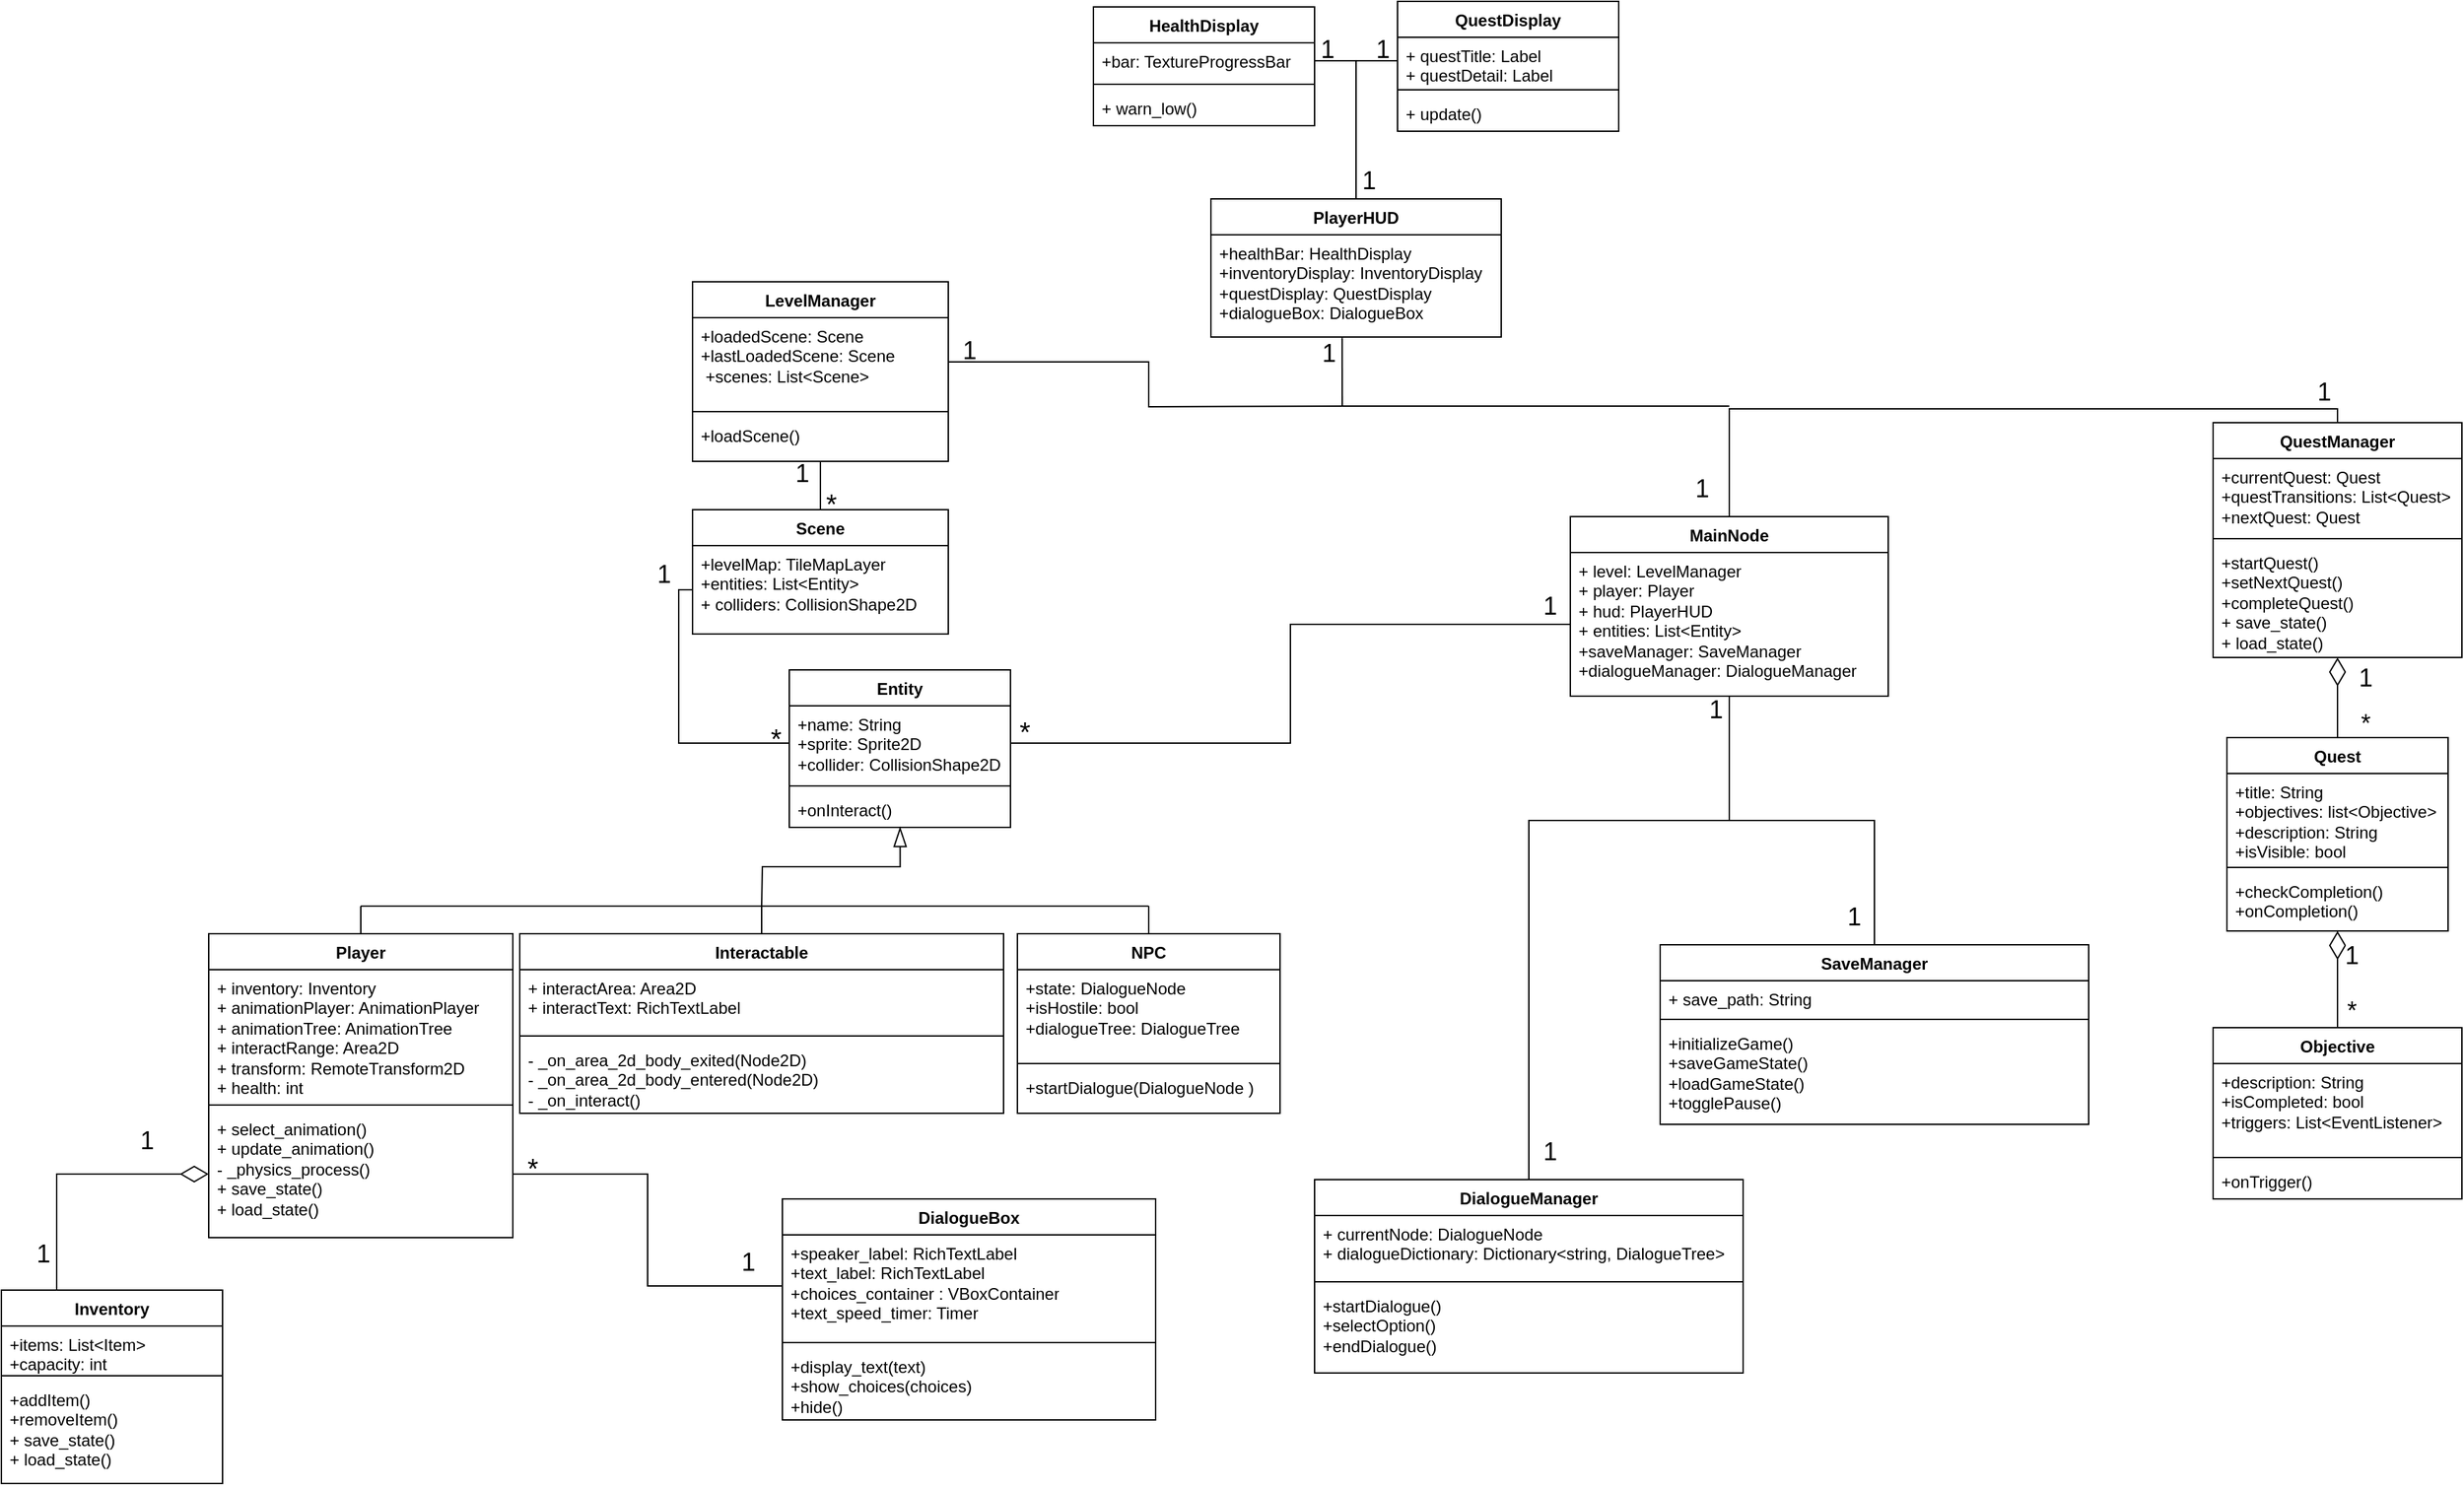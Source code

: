 <mxfile version="26.2.8">
  <diagram id="C5RBs43oDa-KdzZeNtuy" name="Page-1">
    <mxGraphModel dx="3118" dy="1722" grid="1" gridSize="10" guides="1" tooltips="1" connect="1" arrows="1" fold="1" page="1" pageScale="1" pageWidth="700" pageHeight="400" math="0" shadow="0">
      <root>
        <mxCell id="WIyWlLk6GJQsqaUBKTNV-0" />
        <mxCell id="WIyWlLk6GJQsqaUBKTNV-1" parent="WIyWlLk6GJQsqaUBKTNV-0" />
        <mxCell id="OdSNENkLL4-QzehWh6gu-0" value="Entity" style="swimlane;fontStyle=1;align=center;verticalAlign=top;childLayout=stackLayout;horizontal=1;startSize=26;horizontalStack=0;resizeParent=1;resizeParentMax=0;resizeLast=0;collapsible=1;marginBottom=0;whiteSpace=wrap;html=1;" parent="WIyWlLk6GJQsqaUBKTNV-1" vertex="1">
          <mxGeometry x="-80" y="101" width="160" height="114" as="geometry" />
        </mxCell>
        <mxCell id="OdSNENkLL4-QzehWh6gu-1" value="+name: String&lt;br&gt;+sprite: Sprite2D&lt;br&gt;+collider: CollisionShape2D " style="text;strokeColor=none;fillColor=none;align=left;verticalAlign=top;spacingLeft=4;spacingRight=4;overflow=hidden;rotatable=0;points=[[0,0.5],[1,0.5]];portConstraint=eastwest;whiteSpace=wrap;html=1;" parent="OdSNENkLL4-QzehWh6gu-0" vertex="1">
          <mxGeometry y="26" width="160" height="54" as="geometry" />
        </mxCell>
        <mxCell id="OdSNENkLL4-QzehWh6gu-2" value="" style="line;strokeWidth=1;fillColor=none;align=left;verticalAlign=middle;spacingTop=-1;spacingLeft=3;spacingRight=3;rotatable=0;labelPosition=right;points=[];portConstraint=eastwest;strokeColor=inherit;" parent="OdSNENkLL4-QzehWh6gu-0" vertex="1">
          <mxGeometry y="80" width="160" height="8" as="geometry" />
        </mxCell>
        <mxCell id="OdSNENkLL4-QzehWh6gu-3" value="+onInteract()" style="text;strokeColor=none;fillColor=none;align=left;verticalAlign=top;spacingLeft=4;spacingRight=4;overflow=hidden;rotatable=0;points=[[0,0.5],[1,0.5]];portConstraint=eastwest;whiteSpace=wrap;html=1;" parent="OdSNENkLL4-QzehWh6gu-0" vertex="1">
          <mxGeometry y="88" width="160" height="26" as="geometry" />
        </mxCell>
        <mxCell id="OdSNENkLL4-QzehWh6gu-4" value="Player" style="swimlane;fontStyle=1;align=center;verticalAlign=top;childLayout=stackLayout;horizontal=1;startSize=26;horizontalStack=0;resizeParent=1;resizeParentMax=0;resizeLast=0;collapsible=1;marginBottom=0;whiteSpace=wrap;html=1;" parent="WIyWlLk6GJQsqaUBKTNV-1" vertex="1">
          <mxGeometry x="-500" y="292" width="220" height="220" as="geometry" />
        </mxCell>
        <mxCell id="OdSNENkLL4-QzehWh6gu-5" value="&lt;div&gt;+ inventory: Inventory&lt;/div&gt;&lt;div&gt;+ animationPlayer: AnimationPlayer&lt;/div&gt;&lt;div&gt;+ animationTree: AnimationTree&lt;/div&gt;&lt;div&gt;+ interactRange: Area2D&lt;/div&gt;&lt;div&gt;+ transform: RemoteTransform2D&lt;/div&gt;&lt;div&gt;+ health: int&lt;/div&gt;" style="text;strokeColor=none;fillColor=none;align=left;verticalAlign=top;spacingLeft=4;spacingRight=4;overflow=hidden;rotatable=0;points=[[0,0.5],[1,0.5]];portConstraint=eastwest;whiteSpace=wrap;html=1;" parent="OdSNENkLL4-QzehWh6gu-4" vertex="1">
          <mxGeometry y="26" width="220" height="94" as="geometry" />
        </mxCell>
        <mxCell id="OdSNENkLL4-QzehWh6gu-6" value="" style="line;strokeWidth=1;fillColor=none;align=left;verticalAlign=middle;spacingTop=-1;spacingLeft=3;spacingRight=3;rotatable=0;labelPosition=right;points=[];portConstraint=eastwest;strokeColor=inherit;" parent="OdSNENkLL4-QzehWh6gu-4" vertex="1">
          <mxGeometry y="120" width="220" height="8" as="geometry" />
        </mxCell>
        <mxCell id="OdSNENkLL4-QzehWh6gu-7" value="+ select_animation()&lt;br&gt;+ update_animation()&lt;br&gt;&lt;div&gt;- _physics_process()&lt;/div&gt;&lt;div&gt;+ save_state()&lt;/div&gt;&lt;div&gt;+ load_state()&lt;/div&gt;&lt;div&gt;&lt;br&gt;&lt;/div&gt;" style="text;strokeColor=none;fillColor=none;align=left;verticalAlign=top;spacingLeft=4;spacingRight=4;overflow=hidden;rotatable=0;points=[[0,0.5],[1,0.5]];portConstraint=eastwest;whiteSpace=wrap;html=1;" parent="OdSNENkLL4-QzehWh6gu-4" vertex="1">
          <mxGeometry y="128" width="220" height="92" as="geometry" />
        </mxCell>
        <mxCell id="OdSNENkLL4-QzehWh6gu-9" value="NPC" style="swimlane;fontStyle=1;align=center;verticalAlign=top;childLayout=stackLayout;horizontal=1;startSize=26;horizontalStack=0;resizeParent=1;resizeParentMax=0;resizeLast=0;collapsible=1;marginBottom=0;whiteSpace=wrap;html=1;" parent="WIyWlLk6GJQsqaUBKTNV-1" vertex="1">
          <mxGeometry x="85" y="292" width="190" height="130" as="geometry" />
        </mxCell>
        <mxCell id="OdSNENkLL4-QzehWh6gu-10" value="+state:&amp;nbsp;DialogueNode &lt;br&gt;+isHostile: bool&lt;br&gt;+dialogueTree: DialogueTree" style="text;strokeColor=none;fillColor=none;align=left;verticalAlign=top;spacingLeft=4;spacingRight=4;overflow=hidden;rotatable=0;points=[[0,0.5],[1,0.5]];portConstraint=eastwest;whiteSpace=wrap;html=1;" parent="OdSNENkLL4-QzehWh6gu-9" vertex="1">
          <mxGeometry y="26" width="190" height="64" as="geometry" />
        </mxCell>
        <mxCell id="OdSNENkLL4-QzehWh6gu-11" value="" style="line;strokeWidth=1;fillColor=none;align=left;verticalAlign=middle;spacingTop=-1;spacingLeft=3;spacingRight=3;rotatable=0;labelPosition=right;points=[];portConstraint=eastwest;strokeColor=inherit;" parent="OdSNENkLL4-QzehWh6gu-9" vertex="1">
          <mxGeometry y="90" width="190" height="8" as="geometry" />
        </mxCell>
        <mxCell id="OdSNENkLL4-QzehWh6gu-12" value="+startDialogue(DialogueNode )" style="text;strokeColor=none;fillColor=none;align=left;verticalAlign=top;spacingLeft=4;spacingRight=4;overflow=hidden;rotatable=0;points=[[0,0.5],[1,0.5]];portConstraint=eastwest;whiteSpace=wrap;html=1;" parent="OdSNENkLL4-QzehWh6gu-9" vertex="1">
          <mxGeometry y="98" width="190" height="32" as="geometry" />
        </mxCell>
        <mxCell id="OdSNENkLL4-QzehWh6gu-15" value="Interactable" style="swimlane;fontStyle=1;align=center;verticalAlign=top;childLayout=stackLayout;horizontal=1;startSize=26;horizontalStack=0;resizeParent=1;resizeParentMax=0;resizeLast=0;collapsible=1;marginBottom=0;whiteSpace=wrap;html=1;" parent="WIyWlLk6GJQsqaUBKTNV-1" vertex="1">
          <mxGeometry x="-275" y="292" width="350" height="130" as="geometry" />
        </mxCell>
        <mxCell id="OdSNENkLL4-QzehWh6gu-16" value="&lt;div&gt;+ interactArea: Area2D&lt;/div&gt;&lt;div&gt;+ interactText: RichTextLabel&lt;/div&gt;&lt;div&gt;&lt;br&gt;&lt;/div&gt;" style="text;strokeColor=none;fillColor=none;align=left;verticalAlign=top;spacingLeft=4;spacingRight=4;overflow=hidden;rotatable=0;points=[[0,0.5],[1,0.5]];portConstraint=eastwest;whiteSpace=wrap;html=1;" parent="OdSNENkLL4-QzehWh6gu-15" vertex="1">
          <mxGeometry y="26" width="350" height="44" as="geometry" />
        </mxCell>
        <mxCell id="OdSNENkLL4-QzehWh6gu-17" value="" style="line;strokeWidth=1;fillColor=none;align=left;verticalAlign=middle;spacingTop=-1;spacingLeft=3;spacingRight=3;rotatable=0;labelPosition=right;points=[];portConstraint=eastwest;strokeColor=inherit;" parent="OdSNENkLL4-QzehWh6gu-15" vertex="1">
          <mxGeometry y="70" width="350" height="8" as="geometry" />
        </mxCell>
        <mxCell id="OdSNENkLL4-QzehWh6gu-18" value="&lt;div&gt;- _on_area_2d_body_exited(Node2D)&lt;/div&gt;&lt;div&gt;- _on_area_2d_body_entered(Node2D)&lt;/div&gt;&lt;div&gt;- _on_interact()&lt;/div&gt;" style="text;strokeColor=none;fillColor=none;align=left;verticalAlign=top;spacingLeft=4;spacingRight=4;overflow=hidden;rotatable=0;points=[[0,0.5],[1,0.5]];portConstraint=eastwest;whiteSpace=wrap;html=1;" parent="OdSNENkLL4-QzehWh6gu-15" vertex="1">
          <mxGeometry y="78" width="350" height="52" as="geometry" />
        </mxCell>
        <mxCell id="r1As2lmNoIVcKauKKdXA-0" value="QuestManager" style="swimlane;fontStyle=1;align=center;verticalAlign=top;childLayout=stackLayout;horizontal=1;startSize=26;horizontalStack=0;resizeParent=1;resizeParentMax=0;resizeLast=0;collapsible=1;marginBottom=0;whiteSpace=wrap;html=1;" parent="WIyWlLk6GJQsqaUBKTNV-1" vertex="1">
          <mxGeometry x="950" y="-78" width="180" height="170" as="geometry" />
        </mxCell>
        <mxCell id="r1As2lmNoIVcKauKKdXA-1" value="+currentQuest: Quest&lt;div&gt;+questTransitions: List&amp;lt;Quest&amp;gt;&lt;/div&gt;&lt;div&gt;+nextQuest: Quest&lt;/div&gt;" style="text;strokeColor=none;fillColor=none;align=left;verticalAlign=top;spacingLeft=4;spacingRight=4;overflow=hidden;rotatable=0;points=[[0,0.5],[1,0.5]];portConstraint=eastwest;whiteSpace=wrap;html=1;" parent="r1As2lmNoIVcKauKKdXA-0" vertex="1">
          <mxGeometry y="26" width="180" height="54" as="geometry" />
        </mxCell>
        <mxCell id="r1As2lmNoIVcKauKKdXA-2" value="" style="line;strokeWidth=1;fillColor=none;align=left;verticalAlign=middle;spacingTop=-1;spacingLeft=3;spacingRight=3;rotatable=0;labelPosition=right;points=[];portConstraint=eastwest;strokeColor=inherit;" parent="r1As2lmNoIVcKauKKdXA-0" vertex="1">
          <mxGeometry y="80" width="180" height="8" as="geometry" />
        </mxCell>
        <mxCell id="r1As2lmNoIVcKauKKdXA-3" value="+startQuest()&lt;div&gt;+setNextQuest()&lt;/div&gt;&lt;div&gt;+completeQuest()&lt;/div&gt;&lt;div&gt;&lt;div&gt;+ save_state()&lt;/div&gt;&lt;div&gt;+ load_state()&lt;/div&gt;&lt;br&gt;&lt;/div&gt;" style="text;strokeColor=none;fillColor=none;align=left;verticalAlign=top;spacingLeft=4;spacingRight=4;overflow=hidden;rotatable=0;points=[[0,0.5],[1,0.5]];portConstraint=eastwest;whiteSpace=wrap;html=1;" parent="r1As2lmNoIVcKauKKdXA-0" vertex="1">
          <mxGeometry y="88" width="180" height="82" as="geometry" />
        </mxCell>
        <mxCell id="r1As2lmNoIVcKauKKdXA-4" value="Quest" style="swimlane;fontStyle=1;align=center;verticalAlign=top;childLayout=stackLayout;horizontal=1;startSize=26;horizontalStack=0;resizeParent=1;resizeParentMax=0;resizeLast=0;collapsible=1;marginBottom=0;whiteSpace=wrap;html=1;" parent="WIyWlLk6GJQsqaUBKTNV-1" vertex="1">
          <mxGeometry x="960" y="150" width="160" height="140" as="geometry" />
        </mxCell>
        <mxCell id="r1As2lmNoIVcKauKKdXA-5" value="+title: String&lt;div&gt;&lt;div&gt;+objectives: list&amp;lt;Objective&amp;gt;&lt;/div&gt;&lt;/div&gt;&lt;div&gt;+description: String&lt;/div&gt;&lt;div&gt;+isVisible: bool &lt;br&gt;&lt;/div&gt;" style="text;strokeColor=none;fillColor=none;align=left;verticalAlign=top;spacingLeft=4;spacingRight=4;overflow=hidden;rotatable=0;points=[[0,0.5],[1,0.5]];portConstraint=eastwest;whiteSpace=wrap;html=1;" parent="r1As2lmNoIVcKauKKdXA-4" vertex="1">
          <mxGeometry y="26" width="160" height="64" as="geometry" />
        </mxCell>
        <mxCell id="r1As2lmNoIVcKauKKdXA-6" value="" style="line;strokeWidth=1;fillColor=none;align=left;verticalAlign=middle;spacingTop=-1;spacingLeft=3;spacingRight=3;rotatable=0;labelPosition=right;points=[];portConstraint=eastwest;strokeColor=inherit;" parent="r1As2lmNoIVcKauKKdXA-4" vertex="1">
          <mxGeometry y="90" width="160" height="8" as="geometry" />
        </mxCell>
        <mxCell id="r1As2lmNoIVcKauKKdXA-7" value="+checkCompletion()&lt;div&gt;+onCompletion()&lt;/div&gt;" style="text;strokeColor=none;fillColor=none;align=left;verticalAlign=top;spacingLeft=4;spacingRight=4;overflow=hidden;rotatable=0;points=[[0,0.5],[1,0.5]];portConstraint=eastwest;whiteSpace=wrap;html=1;" parent="r1As2lmNoIVcKauKKdXA-4" vertex="1">
          <mxGeometry y="98" width="160" height="42" as="geometry" />
        </mxCell>
        <mxCell id="r1As2lmNoIVcKauKKdXA-8" value="Objective" style="swimlane;fontStyle=1;align=center;verticalAlign=top;childLayout=stackLayout;horizontal=1;startSize=26;horizontalStack=0;resizeParent=1;resizeParentMax=0;resizeLast=0;collapsible=1;marginBottom=0;whiteSpace=wrap;html=1;" parent="WIyWlLk6GJQsqaUBKTNV-1" vertex="1">
          <mxGeometry x="950" y="360" width="180" height="124" as="geometry" />
        </mxCell>
        <mxCell id="r1As2lmNoIVcKauKKdXA-9" value="+description: String&lt;div&gt;+isCompleted: bool&lt;/div&gt;&lt;div&gt;+triggers: List&amp;lt;EventListener&amp;gt;&lt;/div&gt;" style="text;strokeColor=none;fillColor=none;align=left;verticalAlign=top;spacingLeft=4;spacingRight=4;overflow=hidden;rotatable=0;points=[[0,0.5],[1,0.5]];portConstraint=eastwest;whiteSpace=wrap;html=1;" parent="r1As2lmNoIVcKauKKdXA-8" vertex="1">
          <mxGeometry y="26" width="180" height="64" as="geometry" />
        </mxCell>
        <mxCell id="r1As2lmNoIVcKauKKdXA-10" value="" style="line;strokeWidth=1;fillColor=none;align=left;verticalAlign=middle;spacingTop=-1;spacingLeft=3;spacingRight=3;rotatable=0;labelPosition=right;points=[];portConstraint=eastwest;strokeColor=inherit;" parent="r1As2lmNoIVcKauKKdXA-8" vertex="1">
          <mxGeometry y="90" width="180" height="8" as="geometry" />
        </mxCell>
        <mxCell id="r1As2lmNoIVcKauKKdXA-11" value="+onTrigger()" style="text;strokeColor=none;fillColor=none;align=left;verticalAlign=top;spacingLeft=4;spacingRight=4;overflow=hidden;rotatable=0;points=[[0,0.5],[1,0.5]];portConstraint=eastwest;whiteSpace=wrap;html=1;" parent="r1As2lmNoIVcKauKKdXA-8" vertex="1">
          <mxGeometry y="98" width="180" height="26" as="geometry" />
        </mxCell>
        <mxCell id="r1As2lmNoIVcKauKKdXA-14" value="" style="endArrow=diamondThin;html=1;rounded=0;exitX=0.5;exitY=0;exitDx=0;exitDy=0;endFill=0;endSize=18;entryX=0.5;entryY=1;entryDx=0;entryDy=0;" parent="WIyWlLk6GJQsqaUBKTNV-1" source="r1As2lmNoIVcKauKKdXA-4" target="r1As2lmNoIVcKauKKdXA-0" edge="1">
          <mxGeometry width="50" height="50" relative="1" as="geometry">
            <mxPoint x="910" y="150" as="sourcePoint" />
            <mxPoint x="970" y="90" as="targetPoint" />
          </mxGeometry>
        </mxCell>
        <mxCell id="tE-xTlJbAmfMv_ScBgpa-1" value="1" style="edgeLabel;html=1;align=center;verticalAlign=middle;resizable=0;points=[];fontSize=18;labelBackgroundColor=none;" parent="r1As2lmNoIVcKauKKdXA-14" vertex="1" connectable="0">
          <mxGeometry x="0.493" y="2" relative="1" as="geometry">
            <mxPoint x="22" as="offset" />
          </mxGeometry>
        </mxCell>
        <mxCell id="tE-xTlJbAmfMv_ScBgpa-2" value="*" style="edgeLabel;html=1;align=center;verticalAlign=middle;resizable=0;points=[];fontSize=18;labelBackgroundColor=none;" parent="r1As2lmNoIVcKauKKdXA-14" vertex="1" connectable="0">
          <mxGeometry x="-0.653" y="1" relative="1" as="geometry">
            <mxPoint x="21" as="offset" />
          </mxGeometry>
        </mxCell>
        <mxCell id="r1As2lmNoIVcKauKKdXA-15" value="" style="endArrow=diamondThin;html=1;rounded=0;endFill=0;exitX=0.5;exitY=0;exitDx=0;exitDy=0;strokeWidth=1;endSize=18;entryX=0.5;entryY=1;entryDx=0;entryDy=0;" parent="WIyWlLk6GJQsqaUBKTNV-1" source="r1As2lmNoIVcKauKKdXA-8" target="r1As2lmNoIVcKauKKdXA-4" edge="1">
          <mxGeometry width="50" height="50" relative="1" as="geometry">
            <mxPoint x="960" y="330" as="sourcePoint" />
            <mxPoint x="980" y="380" as="targetPoint" />
          </mxGeometry>
        </mxCell>
        <mxCell id="tE-xTlJbAmfMv_ScBgpa-4" value="1" style="edgeLabel;html=1;align=center;verticalAlign=middle;resizable=0;points=[];fontSize=18;" parent="r1As2lmNoIVcKauKKdXA-15" vertex="1" connectable="0">
          <mxGeometry x="0.395" y="-1" relative="1" as="geometry">
            <mxPoint x="9" y="-3" as="offset" />
          </mxGeometry>
        </mxCell>
        <mxCell id="tE-xTlJbAmfMv_ScBgpa-5" value="*" style="edgeLabel;html=1;align=center;verticalAlign=middle;resizable=0;points=[];fontSize=18;labelBackgroundColor=none;" parent="r1As2lmNoIVcKauKKdXA-15" vertex="1" connectable="0">
          <mxGeometry x="-0.658" relative="1" as="geometry">
            <mxPoint x="10" as="offset" />
          </mxGeometry>
        </mxCell>
        <mxCell id="Fe0iumdBVx5rN5SeiypS-1" value="Inventory" style="swimlane;fontStyle=1;align=center;verticalAlign=top;childLayout=stackLayout;horizontal=1;startSize=26;horizontalStack=0;resizeParent=1;resizeParentMax=0;resizeLast=0;collapsible=1;marginBottom=0;whiteSpace=wrap;html=1;" parent="WIyWlLk6GJQsqaUBKTNV-1" vertex="1">
          <mxGeometry x="-650" y="550" width="160" height="140" as="geometry" />
        </mxCell>
        <mxCell id="Fe0iumdBVx5rN5SeiypS-2" value="+items: List&amp;lt;Item&amp;gt;&lt;div&gt;+capacity: int&lt;/div&gt;" style="text;strokeColor=none;fillColor=none;align=left;verticalAlign=top;spacingLeft=4;spacingRight=4;overflow=hidden;rotatable=0;points=[[0,0.5],[1,0.5]];portConstraint=eastwest;whiteSpace=wrap;html=1;" parent="Fe0iumdBVx5rN5SeiypS-1" vertex="1">
          <mxGeometry y="26" width="160" height="32" as="geometry" />
        </mxCell>
        <mxCell id="Fe0iumdBVx5rN5SeiypS-3" value="" style="line;strokeWidth=1;fillColor=none;align=left;verticalAlign=middle;spacingTop=-1;spacingLeft=3;spacingRight=3;rotatable=0;labelPosition=right;points=[];portConstraint=eastwest;strokeColor=inherit;" parent="Fe0iumdBVx5rN5SeiypS-1" vertex="1">
          <mxGeometry y="58" width="160" height="8" as="geometry" />
        </mxCell>
        <mxCell id="Fe0iumdBVx5rN5SeiypS-4" value="+addItem()&lt;div&gt;+removeItem()&lt;/div&gt;&lt;div&gt;&lt;div&gt;+ save_state()&lt;/div&gt;&lt;div&gt;+ load_state()&lt;/div&gt;&lt;br&gt;&lt;/div&gt;" style="text;strokeColor=none;fillColor=none;align=left;verticalAlign=top;spacingLeft=4;spacingRight=4;overflow=hidden;rotatable=0;points=[[0,0.5],[1,0.5]];portConstraint=eastwest;whiteSpace=wrap;html=1;" parent="Fe0iumdBVx5rN5SeiypS-1" vertex="1">
          <mxGeometry y="66" width="160" height="74" as="geometry" />
        </mxCell>
        <mxCell id="Fe0iumdBVx5rN5SeiypS-5" style="edgeStyle=orthogonalEdgeStyle;rounded=0;orthogonalLoop=1;jettySize=auto;html=1;exitX=0.25;exitY=0;exitDx=0;exitDy=0;endArrow=diamondThin;endFill=0;endSize=18;" parent="WIyWlLk6GJQsqaUBKTNV-1" source="Fe0iumdBVx5rN5SeiypS-1" target="OdSNENkLL4-QzehWh6gu-7" edge="1">
          <mxGeometry relative="1" as="geometry">
            <mxPoint x="-570" y="330" as="targetPoint" />
          </mxGeometry>
        </mxCell>
        <mxCell id="Fe0iumdBVx5rN5SeiypS-6" value="1" style="edgeLabel;html=1;align=center;verticalAlign=middle;resizable=0;points=[];fontSize=18;" parent="Fe0iumdBVx5rN5SeiypS-5" vertex="1" connectable="0">
          <mxGeometry x="0.597" y="7" relative="1" as="geometry">
            <mxPoint x="-6" y="-17" as="offset" />
          </mxGeometry>
        </mxCell>
        <mxCell id="Fe0iumdBVx5rN5SeiypS-7" value="1" style="edgeLabel;html=1;align=center;verticalAlign=middle;resizable=0;points=[];fontSize=18;" parent="Fe0iumdBVx5rN5SeiypS-5" vertex="1" connectable="0">
          <mxGeometry x="-0.62" y="-1" relative="1" as="geometry">
            <mxPoint x="-11" y="11" as="offset" />
          </mxGeometry>
        </mxCell>
        <mxCell id="tE-xTlJbAmfMv_ScBgpa-7" value="DialogueManager" style="swimlane;fontStyle=1;align=center;verticalAlign=top;childLayout=stackLayout;horizontal=1;startSize=26;horizontalStack=0;resizeParent=1;resizeParentMax=0;resizeLast=0;collapsible=1;marginBottom=0;whiteSpace=wrap;html=1;" parent="WIyWlLk6GJQsqaUBKTNV-1" vertex="1">
          <mxGeometry x="300" y="470" width="310" height="140" as="geometry" />
        </mxCell>
        <mxCell id="tE-xTlJbAmfMv_ScBgpa-8" value="&lt;div&gt;+ currentNode: DialogueNode&lt;/div&gt;&lt;div&gt;+ dialogueDictionary: Dictionary&amp;lt;string, DialogueTree&amp;gt;&lt;/div&gt;" style="text;strokeColor=none;fillColor=none;align=left;verticalAlign=top;spacingLeft=4;spacingRight=4;overflow=hidden;rotatable=0;points=[[0,0.5],[1,0.5]];portConstraint=eastwest;whiteSpace=wrap;html=1;" parent="tE-xTlJbAmfMv_ScBgpa-7" vertex="1">
          <mxGeometry y="26" width="310" height="44" as="geometry" />
        </mxCell>
        <mxCell id="tE-xTlJbAmfMv_ScBgpa-9" value="" style="line;strokeWidth=1;fillColor=none;align=left;verticalAlign=middle;spacingTop=-1;spacingLeft=3;spacingRight=3;rotatable=0;labelPosition=right;points=[];portConstraint=eastwest;strokeColor=inherit;" parent="tE-xTlJbAmfMv_ScBgpa-7" vertex="1">
          <mxGeometry y="70" width="310" height="8" as="geometry" />
        </mxCell>
        <mxCell id="tE-xTlJbAmfMv_ScBgpa-10" value="+startDialogue()&lt;br&gt;+selectOption()&lt;br&gt;+endDialogue()&lt;div&gt;&lt;br&gt;&lt;/div&gt;" style="text;strokeColor=none;fillColor=none;align=left;verticalAlign=top;spacingLeft=4;spacingRight=4;overflow=hidden;rotatable=0;points=[[0,0.5],[1,0.5]];portConstraint=eastwest;whiteSpace=wrap;html=1;" parent="tE-xTlJbAmfMv_ScBgpa-7" vertex="1">
          <mxGeometry y="78" width="310" height="62" as="geometry" />
        </mxCell>
        <mxCell id="6Ef6nTkpKtEna7UrwyKz-2" value="" style="endArrow=none;html=1;rounded=0;exitX=0.5;exitY=0;exitDx=0;exitDy=0;" parent="WIyWlLk6GJQsqaUBKTNV-1" source="AoFIG_QwY1QMLf7cp-rf-20" target="AoFIG_QwY1QMLf7cp-rf-17" edge="1">
          <mxGeometry relative="1" as="geometry">
            <mxPoint x="436.16" y="675.01" as="sourcePoint" />
            <mxPoint x="405.0" y="616.002" as="targetPoint" />
          </mxGeometry>
        </mxCell>
        <mxCell id="AoFIG_QwY1QMLf7cp-rf-10" value="SaveManager" style="swimlane;fontStyle=1;align=center;verticalAlign=top;childLayout=stackLayout;horizontal=1;startSize=26;horizontalStack=0;resizeParent=1;resizeParentMax=0;resizeLast=0;collapsible=1;marginBottom=0;whiteSpace=wrap;html=1;" parent="WIyWlLk6GJQsqaUBKTNV-1" vertex="1">
          <mxGeometry x="550" y="300" width="310" height="130" as="geometry" />
        </mxCell>
        <mxCell id="AoFIG_QwY1QMLf7cp-rf-11" value="&lt;div&gt;+ save_path: String&lt;/div&gt;" style="text;strokeColor=none;fillColor=none;align=left;verticalAlign=top;spacingLeft=4;spacingRight=4;overflow=hidden;rotatable=0;points=[[0,0.5],[1,0.5]];portConstraint=eastwest;whiteSpace=wrap;html=1;" parent="AoFIG_QwY1QMLf7cp-rf-10" vertex="1">
          <mxGeometry y="26" width="310" height="24" as="geometry" />
        </mxCell>
        <mxCell id="AoFIG_QwY1QMLf7cp-rf-12" value="" style="line;strokeWidth=1;fillColor=none;align=left;verticalAlign=middle;spacingTop=-1;spacingLeft=3;spacingRight=3;rotatable=0;labelPosition=right;points=[];portConstraint=eastwest;strokeColor=inherit;" parent="AoFIG_QwY1QMLf7cp-rf-10" vertex="1">
          <mxGeometry y="50" width="310" height="8" as="geometry" />
        </mxCell>
        <mxCell id="AoFIG_QwY1QMLf7cp-rf-13" value="+initializeGame()&lt;br&gt;+saveGameState()&lt;br&gt;+loadGameState()&lt;br&gt;&lt;div&gt;+togglePause()&lt;/div&gt;&lt;div&gt;&lt;br&gt;&lt;/div&gt;" style="text;strokeColor=none;fillColor=none;align=left;verticalAlign=top;spacingLeft=4;spacingRight=4;overflow=hidden;rotatable=0;points=[[0,0.5],[1,0.5]];portConstraint=eastwest;whiteSpace=wrap;html=1;" parent="AoFIG_QwY1QMLf7cp-rf-10" vertex="1">
          <mxGeometry y="58" width="310" height="72" as="geometry" />
        </mxCell>
        <mxCell id="AoFIG_QwY1QMLf7cp-rf-14" value="LevelManager" style="swimlane;fontStyle=1;align=center;verticalAlign=top;childLayout=stackLayout;horizontal=1;startSize=26;horizontalStack=0;resizeParent=1;resizeParentMax=0;resizeLast=0;collapsible=1;marginBottom=0;whiteSpace=wrap;html=1;" parent="WIyWlLk6GJQsqaUBKTNV-1" vertex="1">
          <mxGeometry x="-150" y="-180" width="185" height="130" as="geometry" />
        </mxCell>
        <mxCell id="AoFIG_QwY1QMLf7cp-rf-15" value="+loadedScene: Scene &lt;br&gt;+lastLoadedScene: Scene &lt;br&gt;&amp;nbsp;+scenes: List&amp;lt;Scene&amp;gt; &lt;br&gt;&lt;div&gt;&lt;br&gt;&lt;/div&gt;" style="text;strokeColor=none;fillColor=none;align=left;verticalAlign=top;spacingLeft=4;spacingRight=4;overflow=hidden;rotatable=0;points=[[0,0.5],[1,0.5]];portConstraint=eastwest;whiteSpace=wrap;html=1;" parent="AoFIG_QwY1QMLf7cp-rf-14" vertex="1">
          <mxGeometry y="26" width="185" height="64" as="geometry" />
        </mxCell>
        <mxCell id="AoFIG_QwY1QMLf7cp-rf-16" value="" style="line;strokeWidth=1;fillColor=none;align=left;verticalAlign=middle;spacingTop=-1;spacingLeft=3;spacingRight=3;rotatable=0;labelPosition=right;points=[];portConstraint=eastwest;strokeColor=inherit;" parent="AoFIG_QwY1QMLf7cp-rf-14" vertex="1">
          <mxGeometry y="90" width="185" height="8" as="geometry" />
        </mxCell>
        <mxCell id="AoFIG_QwY1QMLf7cp-rf-17" value="+loadScene()" style="text;strokeColor=none;fillColor=none;align=left;verticalAlign=top;spacingLeft=4;spacingRight=4;overflow=hidden;rotatable=0;points=[[0,0.5],[1,0.5]];portConstraint=eastwest;whiteSpace=wrap;html=1;" parent="AoFIG_QwY1QMLf7cp-rf-14" vertex="1">
          <mxGeometry y="98" width="185" height="32" as="geometry" />
        </mxCell>
        <mxCell id="AoFIG_QwY1QMLf7cp-rf-20" value="Scene" style="swimlane;fontStyle=1;align=center;verticalAlign=top;childLayout=stackLayout;horizontal=1;startSize=26;horizontalStack=0;resizeParent=1;resizeParentMax=0;resizeLast=0;collapsible=1;marginBottom=0;whiteSpace=wrap;html=1;" parent="WIyWlLk6GJQsqaUBKTNV-1" vertex="1">
          <mxGeometry x="-150" y="-15" width="185" height="90" as="geometry" />
        </mxCell>
        <mxCell id="AoFIG_QwY1QMLf7cp-rf-21" value="&lt;div&gt;+levelMap: TileMapLayer&lt;/div&gt;&lt;div&gt;+entities: List&amp;lt;Entity&amp;gt;&lt;/div&gt;&lt;div&gt;+ colliders: CollisionShape2D&lt;/div&gt;&lt;div&gt;&lt;br&gt;&lt;/div&gt;" style="text;strokeColor=none;fillColor=none;align=left;verticalAlign=top;spacingLeft=4;spacingRight=4;overflow=hidden;rotatable=0;points=[[0,0.5],[1,0.5]];portConstraint=eastwest;whiteSpace=wrap;html=1;" parent="AoFIG_QwY1QMLf7cp-rf-20" vertex="1">
          <mxGeometry y="26" width="185" height="64" as="geometry" />
        </mxCell>
        <mxCell id="BVNW1eHdaKglcTbTfTZr-0" value="" style="endArrow=none;html=1;rounded=0;" edge="1" parent="WIyWlLk6GJQsqaUBKTNV-1">
          <mxGeometry width="50" height="50" relative="1" as="geometry">
            <mxPoint x="180" y="272" as="sourcePoint" />
            <mxPoint x="-390" y="272" as="targetPoint" />
          </mxGeometry>
        </mxCell>
        <mxCell id="BVNW1eHdaKglcTbTfTZr-5" value="DialogueBox" style="swimlane;fontStyle=1;align=center;verticalAlign=top;childLayout=stackLayout;horizontal=1;startSize=26;horizontalStack=0;resizeParent=1;resizeParentMax=0;resizeLast=0;collapsible=1;marginBottom=0;whiteSpace=wrap;html=1;" vertex="1" parent="WIyWlLk6GJQsqaUBKTNV-1">
          <mxGeometry x="-85" y="484" width="270" height="160" as="geometry" />
        </mxCell>
        <mxCell id="BVNW1eHdaKglcTbTfTZr-6" value="+speaker_label: RichTextLabel&lt;br&gt;+text_label: RichTextLabel&lt;br&gt;+choices_container : VBoxContainer&lt;br&gt;+text_speed_timer: Timer " style="text;strokeColor=none;fillColor=none;align=left;verticalAlign=top;spacingLeft=4;spacingRight=4;overflow=hidden;rotatable=0;points=[[0,0.5],[1,0.5]];portConstraint=eastwest;whiteSpace=wrap;html=1;" vertex="1" parent="BVNW1eHdaKglcTbTfTZr-5">
          <mxGeometry y="26" width="270" height="74" as="geometry" />
        </mxCell>
        <mxCell id="BVNW1eHdaKglcTbTfTZr-7" value="" style="line;strokeWidth=1;fillColor=none;align=left;verticalAlign=middle;spacingTop=-1;spacingLeft=3;spacingRight=3;rotatable=0;labelPosition=right;points=[];portConstraint=eastwest;strokeColor=inherit;" vertex="1" parent="BVNW1eHdaKglcTbTfTZr-5">
          <mxGeometry y="100" width="270" height="8" as="geometry" />
        </mxCell>
        <mxCell id="BVNW1eHdaKglcTbTfTZr-8" value="+display_text(text)&lt;br&gt;+show_choices(choices)&lt;br&gt;+hide()" style="text;strokeColor=none;fillColor=none;align=left;verticalAlign=top;spacingLeft=4;spacingRight=4;overflow=hidden;rotatable=0;points=[[0,0.5],[1,0.5]];portConstraint=eastwest;whiteSpace=wrap;html=1;" vertex="1" parent="BVNW1eHdaKglcTbTfTZr-5">
          <mxGeometry y="108" width="270" height="52" as="geometry" />
        </mxCell>
        <mxCell id="BVNW1eHdaKglcTbTfTZr-9" value="MainNode" style="swimlane;fontStyle=1;align=center;verticalAlign=top;childLayout=stackLayout;horizontal=1;startSize=26;horizontalStack=0;resizeParent=1;resizeParentMax=0;resizeLast=0;collapsible=1;marginBottom=0;whiteSpace=wrap;html=1;" vertex="1" parent="WIyWlLk6GJQsqaUBKTNV-1">
          <mxGeometry x="485" y="-10" width="230" height="130" as="geometry" />
        </mxCell>
        <mxCell id="BVNW1eHdaKglcTbTfTZr-10" value="&lt;div&gt;+ level: LevelManager&lt;/div&gt;&lt;div&gt;+ player: Player&lt;/div&gt;&lt;div&gt;+ hud: PlayerHUD&lt;/div&gt;&lt;div&gt;+ entities: List&amp;lt;Entity&amp;gt;&lt;/div&gt;&lt;div&gt;+saveManager: SaveManager&lt;/div&gt;&lt;div&gt;+dialogueManager: DialogueManager&lt;/div&gt;&lt;div&gt;&lt;br&gt;&lt;/div&gt;" style="text;strokeColor=none;fillColor=none;align=left;verticalAlign=top;spacingLeft=4;spacingRight=4;overflow=hidden;rotatable=0;points=[[0,0.5],[1,0.5]];portConstraint=eastwest;whiteSpace=wrap;html=1;" vertex="1" parent="BVNW1eHdaKglcTbTfTZr-9">
          <mxGeometry y="26" width="230" height="104" as="geometry" />
        </mxCell>
        <mxCell id="BVNW1eHdaKglcTbTfTZr-15" value="HealthDisplay" style="swimlane;fontStyle=1;align=center;verticalAlign=top;childLayout=stackLayout;horizontal=1;startSize=26;horizontalStack=0;resizeParent=1;resizeParentMax=0;resizeLast=0;collapsible=1;marginBottom=0;whiteSpace=wrap;html=1;" vertex="1" parent="WIyWlLk6GJQsqaUBKTNV-1">
          <mxGeometry x="140" y="-379" width="160" height="86" as="geometry" />
        </mxCell>
        <mxCell id="BVNW1eHdaKglcTbTfTZr-16" value="&lt;div&gt;+bar: TextureProgressBar&lt;/div&gt;" style="text;strokeColor=none;fillColor=none;align=left;verticalAlign=top;spacingLeft=4;spacingRight=4;overflow=hidden;rotatable=0;points=[[0,0.5],[1,0.5]];portConstraint=eastwest;whiteSpace=wrap;html=1;" vertex="1" parent="BVNW1eHdaKglcTbTfTZr-15">
          <mxGeometry y="26" width="160" height="26" as="geometry" />
        </mxCell>
        <mxCell id="BVNW1eHdaKglcTbTfTZr-17" value="" style="line;strokeWidth=1;fillColor=none;align=left;verticalAlign=middle;spacingTop=-1;spacingLeft=3;spacingRight=3;rotatable=0;labelPosition=right;points=[];portConstraint=eastwest;strokeColor=inherit;" vertex="1" parent="BVNW1eHdaKglcTbTfTZr-15">
          <mxGeometry y="52" width="160" height="8" as="geometry" />
        </mxCell>
        <mxCell id="BVNW1eHdaKglcTbTfTZr-18" value="&lt;div&gt;+ warn_low()&lt;/div&gt;" style="text;strokeColor=none;fillColor=none;align=left;verticalAlign=top;spacingLeft=4;spacingRight=4;overflow=hidden;rotatable=0;points=[[0,0.5],[1,0.5]];portConstraint=eastwest;whiteSpace=wrap;html=1;" vertex="1" parent="BVNW1eHdaKglcTbTfTZr-15">
          <mxGeometry y="60" width="160" height="26" as="geometry" />
        </mxCell>
        <mxCell id="BVNW1eHdaKglcTbTfTZr-19" value="PlayerHUD" style="swimlane;fontStyle=1;align=center;verticalAlign=top;childLayout=stackLayout;horizontal=1;startSize=26;horizontalStack=0;resizeParent=1;resizeParentMax=0;resizeLast=0;collapsible=1;marginBottom=0;whiteSpace=wrap;html=1;" vertex="1" parent="WIyWlLk6GJQsqaUBKTNV-1">
          <mxGeometry x="225" y="-240" width="210" height="100" as="geometry" />
        </mxCell>
        <mxCell id="BVNW1eHdaKglcTbTfTZr-20" value="&lt;div&gt;+healthBar: HealthDisplay&lt;/div&gt;&lt;div&gt;+inventoryDisplay: InventoryDisplay&lt;/div&gt;&lt;div&gt;+questDisplay: QuestDisplay&lt;/div&gt;&lt;div&gt;+dialogueBox: DialogueBox&lt;/div&gt;&lt;div&gt;&amp;nbsp;&lt;br&gt;&lt;/div&gt;" style="text;strokeColor=none;fillColor=none;align=left;verticalAlign=top;spacingLeft=4;spacingRight=4;overflow=hidden;rotatable=0;points=[[0,0.5],[1,0.5]];portConstraint=eastwest;whiteSpace=wrap;html=1;" vertex="1" parent="BVNW1eHdaKglcTbTfTZr-19">
          <mxGeometry y="26" width="210" height="74" as="geometry" />
        </mxCell>
        <mxCell id="BVNW1eHdaKglcTbTfTZr-27" value="QuestDisplay" style="swimlane;fontStyle=1;align=center;verticalAlign=top;childLayout=stackLayout;horizontal=1;startSize=26;horizontalStack=0;resizeParent=1;resizeParentMax=0;resizeLast=0;collapsible=1;marginBottom=0;whiteSpace=wrap;html=1;" vertex="1" parent="WIyWlLk6GJQsqaUBKTNV-1">
          <mxGeometry x="360" y="-383" width="160" height="94" as="geometry" />
        </mxCell>
        <mxCell id="BVNW1eHdaKglcTbTfTZr-28" value="&lt;div&gt;+ questTitle: Label&lt;/div&gt;&lt;div&gt;+ questDetail: Label&lt;/div&gt;" style="text;strokeColor=none;fillColor=none;align=left;verticalAlign=top;spacingLeft=4;spacingRight=4;overflow=hidden;rotatable=0;points=[[0,0.5],[1,0.5]];portConstraint=eastwest;whiteSpace=wrap;html=1;" vertex="1" parent="BVNW1eHdaKglcTbTfTZr-27">
          <mxGeometry y="26" width="160" height="34" as="geometry" />
        </mxCell>
        <mxCell id="BVNW1eHdaKglcTbTfTZr-29" value="" style="line;strokeWidth=1;fillColor=none;align=left;verticalAlign=middle;spacingTop=-1;spacingLeft=3;spacingRight=3;rotatable=0;labelPosition=right;points=[];portConstraint=eastwest;strokeColor=inherit;" vertex="1" parent="BVNW1eHdaKglcTbTfTZr-27">
          <mxGeometry y="60" width="160" height="8" as="geometry" />
        </mxCell>
        <mxCell id="BVNW1eHdaKglcTbTfTZr-30" value="+ update()" style="text;strokeColor=none;fillColor=none;align=left;verticalAlign=top;spacingLeft=4;spacingRight=4;overflow=hidden;rotatable=0;points=[[0,0.5],[1,0.5]];portConstraint=eastwest;whiteSpace=wrap;html=1;" vertex="1" parent="BVNW1eHdaKglcTbTfTZr-27">
          <mxGeometry y="68" width="160" height="26" as="geometry" />
        </mxCell>
        <mxCell id="BVNW1eHdaKglcTbTfTZr-33" value="" style="endArrow=none;html=1;rounded=0;entryX=0.5;entryY=0;entryDx=0;entryDy=0;" edge="1" parent="WIyWlLk6GJQsqaUBKTNV-1" target="OdSNENkLL4-QzehWh6gu-4">
          <mxGeometry width="50" height="50" relative="1" as="geometry">
            <mxPoint x="-390" y="272" as="sourcePoint" />
            <mxPoint x="-110" y="292" as="targetPoint" />
          </mxGeometry>
        </mxCell>
        <mxCell id="BVNW1eHdaKglcTbTfTZr-36" value="" style="endArrow=none;html=1;rounded=0;entryX=0.5;entryY=0;entryDx=0;entryDy=0;" edge="1" parent="WIyWlLk6GJQsqaUBKTNV-1" target="OdSNENkLL4-QzehWh6gu-15">
          <mxGeometry width="50" height="50" relative="1" as="geometry">
            <mxPoint x="-100" y="272" as="sourcePoint" />
            <mxPoint x="-100" y="282" as="targetPoint" />
          </mxGeometry>
        </mxCell>
        <mxCell id="BVNW1eHdaKglcTbTfTZr-37" value="" style="endArrow=none;html=1;rounded=0;exitX=0.501;exitY=0.991;exitDx=0;exitDy=0;exitPerimeter=0;startArrow=blockThin;startFill=0;endSize=6;startSize=12;edgeStyle=orthogonalEdgeStyle;" edge="1" parent="WIyWlLk6GJQsqaUBKTNV-1" source="OdSNENkLL4-QzehWh6gu-3">
          <mxGeometry width="50" height="50" relative="1" as="geometry">
            <mxPoint x="-100" y="232" as="sourcePoint" />
            <mxPoint x="-100" y="272" as="targetPoint" />
          </mxGeometry>
        </mxCell>
        <mxCell id="BVNW1eHdaKglcTbTfTZr-38" value="" style="endArrow=none;html=1;rounded=0;entryX=0.5;entryY=0;entryDx=0;entryDy=0;" edge="1" parent="WIyWlLk6GJQsqaUBKTNV-1" target="OdSNENkLL4-QzehWh6gu-9">
          <mxGeometry width="50" height="50" relative="1" as="geometry">
            <mxPoint x="180" y="272" as="sourcePoint" />
            <mxPoint x="110" y="242" as="targetPoint" />
          </mxGeometry>
        </mxCell>
        <mxCell id="BVNW1eHdaKglcTbTfTZr-51" value="" style="endArrow=none;html=1;rounded=0;entryX=0.5;entryY=0;entryDx=0;entryDy=0;exitX=0.5;exitY=0;exitDx=0;exitDy=0;edgeStyle=orthogonalEdgeStyle;" edge="1" parent="WIyWlLk6GJQsqaUBKTNV-1" source="BVNW1eHdaKglcTbTfTZr-9" target="r1As2lmNoIVcKauKKdXA-0">
          <mxGeometry width="50" height="50" relative="1" as="geometry">
            <mxPoint x="620" y="110" as="sourcePoint" />
            <mxPoint x="670" y="60" as="targetPoint" />
          </mxGeometry>
        </mxCell>
        <mxCell id="BVNW1eHdaKglcTbTfTZr-57" value="" style="endArrow=none;html=1;rounded=0;entryX=0;entryY=0.5;entryDx=0;entryDy=0;exitX=1;exitY=0.5;exitDx=0;exitDy=0;edgeStyle=orthogonalEdgeStyle;" edge="1" parent="WIyWlLk6GJQsqaUBKTNV-1" source="AoFIG_QwY1QMLf7cp-rf-15">
          <mxGeometry width="50" height="50" relative="1" as="geometry">
            <mxPoint y="-90" as="sourcePoint" />
            <mxPoint x="325" y="-90" as="targetPoint" />
          </mxGeometry>
        </mxCell>
        <mxCell id="BVNW1eHdaKglcTbTfTZr-61" value="" style="endArrow=none;html=1;rounded=0;entryX=0.5;entryY=0;entryDx=0;entryDy=0;" edge="1" parent="WIyWlLk6GJQsqaUBKTNV-1" target="BVNW1eHdaKglcTbTfTZr-19">
          <mxGeometry width="50" height="50" relative="1" as="geometry">
            <mxPoint x="330" y="-340" as="sourcePoint" />
            <mxPoint x="450" y="-270" as="targetPoint" />
          </mxGeometry>
        </mxCell>
        <mxCell id="BVNW1eHdaKglcTbTfTZr-62" value="" style="endArrow=none;html=1;rounded=0;entryX=0;entryY=0.5;entryDx=0;entryDy=0;" edge="1" parent="WIyWlLk6GJQsqaUBKTNV-1" target="BVNW1eHdaKglcTbTfTZr-28">
          <mxGeometry width="50" height="50" relative="1" as="geometry">
            <mxPoint x="330" y="-340" as="sourcePoint" />
            <mxPoint x="450" y="-270" as="targetPoint" />
          </mxGeometry>
        </mxCell>
        <mxCell id="BVNW1eHdaKglcTbTfTZr-63" value="" style="endArrow=none;html=1;rounded=0;exitX=1;exitY=0.5;exitDx=0;exitDy=0;" edge="1" parent="WIyWlLk6GJQsqaUBKTNV-1" source="BVNW1eHdaKglcTbTfTZr-16">
          <mxGeometry width="50" height="50" relative="1" as="geometry">
            <mxPoint x="290" y="-340" as="sourcePoint" />
            <mxPoint x="330" y="-340" as="targetPoint" />
          </mxGeometry>
        </mxCell>
        <mxCell id="BVNW1eHdaKglcTbTfTZr-64" value="1" style="edgeLabel;html=1;align=center;verticalAlign=middle;resizable=0;points=[];fontSize=18;labelBackgroundColor=none;" vertex="1" connectable="0" parent="WIyWlLk6GJQsqaUBKTNV-1">
          <mxGeometry x="340" y="-255.001" as="geometry">
            <mxPoint x="-1" y="2" as="offset" />
          </mxGeometry>
        </mxCell>
        <mxCell id="BVNW1eHdaKglcTbTfTZr-68" value="1" style="edgeLabel;html=1;align=center;verticalAlign=middle;resizable=0;points=[];fontSize=18;labelBackgroundColor=none;" vertex="1" connectable="0" parent="WIyWlLk6GJQsqaUBKTNV-1">
          <mxGeometry x="310" y="-350.001" as="geometry">
            <mxPoint x="-1" y="2" as="offset" />
          </mxGeometry>
        </mxCell>
        <mxCell id="BVNW1eHdaKglcTbTfTZr-69" value="1" style="edgeLabel;html=1;align=center;verticalAlign=middle;resizable=0;points=[];fontSize=18;labelBackgroundColor=none;" vertex="1" connectable="0" parent="WIyWlLk6GJQsqaUBKTNV-1">
          <mxGeometry x="350" y="-350.001" as="geometry">
            <mxPoint x="-1" y="2" as="offset" />
          </mxGeometry>
        </mxCell>
        <mxCell id="BVNW1eHdaKglcTbTfTZr-70" value="1" style="edgeLabel;html=1;align=center;verticalAlign=middle;resizable=0;points=[];fontSize=18;labelBackgroundColor=none;" vertex="1" connectable="0" parent="WIyWlLk6GJQsqaUBKTNV-1">
          <mxGeometry x="580" y="-29.997" as="geometry" />
        </mxCell>
        <mxCell id="BVNW1eHdaKglcTbTfTZr-71" value="1" style="edgeLabel;html=1;align=center;verticalAlign=middle;resizable=0;points=[];fontSize=18;labelBackgroundColor=none;" vertex="1" connectable="0" parent="WIyWlLk6GJQsqaUBKTNV-1">
          <mxGeometry x="50" y="-129.997" as="geometry" />
        </mxCell>
        <mxCell id="BVNW1eHdaKglcTbTfTZr-72" value="1" style="edgeLabel;html=1;align=center;verticalAlign=middle;resizable=0;points=[];fontSize=18;labelBackgroundColor=none;" vertex="1" connectable="0" parent="WIyWlLk6GJQsqaUBKTNV-1">
          <mxGeometry x="1030" y="-99.997" as="geometry" />
        </mxCell>
        <mxCell id="BVNW1eHdaKglcTbTfTZr-73" value="" style="endArrow=none;html=1;rounded=0;exitX=0.5;exitY=0;exitDx=0;exitDy=0;edgeStyle=orthogonalEdgeStyle;" edge="1" parent="WIyWlLk6GJQsqaUBKTNV-1" source="tE-xTlJbAmfMv_ScBgpa-7">
          <mxGeometry width="50" height="50" relative="1" as="geometry">
            <mxPoint x="690" y="120" as="sourcePoint" />
            <mxPoint x="600" y="210" as="targetPoint" />
            <Array as="points">
              <mxPoint x="455" y="210" />
              <mxPoint x="485" y="210" />
            </Array>
          </mxGeometry>
        </mxCell>
        <mxCell id="BVNW1eHdaKglcTbTfTZr-75" value="1" style="edgeLabel;html=1;align=center;verticalAlign=middle;resizable=0;points=[];fontSize=18;labelBackgroundColor=none;" vertex="1" connectable="0" parent="WIyWlLk6GJQsqaUBKTNV-1">
          <mxGeometry x="470" y="450.003" as="geometry" />
        </mxCell>
        <mxCell id="BVNW1eHdaKglcTbTfTZr-76" value="" style="endArrow=none;html=1;rounded=0;entryX=1;entryY=0.5;entryDx=0;entryDy=0;exitX=0;exitY=0.5;exitDx=0;exitDy=0;edgeStyle=orthogonalEdgeStyle;" edge="1" parent="WIyWlLk6GJQsqaUBKTNV-1" source="BVNW1eHdaKglcTbTfTZr-6" target="OdSNENkLL4-QzehWh6gu-7">
          <mxGeometry width="50" height="50" relative="1" as="geometry">
            <mxPoint x="-20" y="510" as="sourcePoint" />
            <mxPoint x="30" y="460" as="targetPoint" />
          </mxGeometry>
        </mxCell>
        <mxCell id="BVNW1eHdaKglcTbTfTZr-77" value="1" style="edgeLabel;html=1;align=center;verticalAlign=middle;resizable=0;points=[];fontSize=18;labelBackgroundColor=none;" vertex="1" connectable="0" parent="WIyWlLk6GJQsqaUBKTNV-1">
          <mxGeometry x="-110" y="530.003" as="geometry" />
        </mxCell>
        <mxCell id="BVNW1eHdaKglcTbTfTZr-78" value="*" style="edgeLabel;html=1;align=center;verticalAlign=middle;resizable=0;points=[];fontSize=20;labelBackgroundColor=none;" vertex="1" connectable="0" parent="WIyWlLk6GJQsqaUBKTNV-1">
          <mxGeometry x="-260" y="460.0" as="geometry">
            <mxPoint x="-6" y="1" as="offset" />
          </mxGeometry>
        </mxCell>
        <mxCell id="BVNW1eHdaKglcTbTfTZr-80" value="" style="endArrow=none;html=1;rounded=0;entryX=0.5;entryY=0;entryDx=0;entryDy=0;exitX=0.5;exitY=1;exitDx=0;exitDy=0;edgeStyle=orthogonalEdgeStyle;" edge="1" parent="WIyWlLk6GJQsqaUBKTNV-1" source="BVNW1eHdaKglcTbTfTZr-9" target="AoFIG_QwY1QMLf7cp-rf-10">
          <mxGeometry width="50" height="50" relative="1" as="geometry">
            <mxPoint x="580" y="-30" as="sourcePoint" />
            <mxPoint x="630" y="-80" as="targetPoint" />
          </mxGeometry>
        </mxCell>
        <mxCell id="BVNW1eHdaKglcTbTfTZr-81" value="1" style="edgeLabel;html=1;align=center;verticalAlign=middle;resizable=0;points=[];fontSize=18;labelBackgroundColor=none;" vertex="1" connectable="0" parent="WIyWlLk6GJQsqaUBKTNV-1">
          <mxGeometry x="590" y="130.003" as="geometry" />
        </mxCell>
        <mxCell id="BVNW1eHdaKglcTbTfTZr-82" value="1" style="edgeLabel;html=1;align=center;verticalAlign=middle;resizable=0;points=[];fontSize=18;labelBackgroundColor=none;" vertex="1" connectable="0" parent="WIyWlLk6GJQsqaUBKTNV-1">
          <mxGeometry x="690" y="280.003" as="geometry" />
        </mxCell>
        <mxCell id="BVNW1eHdaKglcTbTfTZr-85" value="1" style="edgeLabel;html=1;align=center;verticalAlign=middle;resizable=0;points=[];fontSize=18;labelBackgroundColor=none;" vertex="1" connectable="0" parent="WIyWlLk6GJQsqaUBKTNV-1">
          <mxGeometry x="310" y="-127.997" as="geometry" />
        </mxCell>
        <mxCell id="BVNW1eHdaKglcTbTfTZr-86" value="" style="endArrow=none;html=1;rounded=0;" edge="1" parent="WIyWlLk6GJQsqaUBKTNV-1">
          <mxGeometry width="50" height="50" relative="1" as="geometry">
            <mxPoint x="320" y="-90" as="sourcePoint" />
            <mxPoint x="600" y="-90" as="targetPoint" />
          </mxGeometry>
        </mxCell>
        <mxCell id="BVNW1eHdaKglcTbTfTZr-87" value="" style="endArrow=none;html=1;rounded=0;entryX=0.452;entryY=1.009;entryDx=0;entryDy=0;entryPerimeter=0;" edge="1" parent="WIyWlLk6GJQsqaUBKTNV-1" target="BVNW1eHdaKglcTbTfTZr-20">
          <mxGeometry width="50" height="50" relative="1" as="geometry">
            <mxPoint x="320" y="-90" as="sourcePoint" />
            <mxPoint x="430" y="-200" as="targetPoint" />
          </mxGeometry>
        </mxCell>
        <mxCell id="BVNW1eHdaKglcTbTfTZr-88" value="" style="endArrow=none;html=1;rounded=0;exitX=1;exitY=0.5;exitDx=0;exitDy=0;entryX=0;entryY=0.5;entryDx=0;entryDy=0;edgeStyle=orthogonalEdgeStyle;" edge="1" parent="WIyWlLk6GJQsqaUBKTNV-1" source="OdSNENkLL4-QzehWh6gu-1" target="BVNW1eHdaKglcTbTfTZr-10">
          <mxGeometry width="50" height="50" relative="1" as="geometry">
            <mxPoint x="100" y="270" as="sourcePoint" />
            <mxPoint x="150" y="220" as="targetPoint" />
          </mxGeometry>
        </mxCell>
        <mxCell id="BVNW1eHdaKglcTbTfTZr-89" value="1" style="edgeLabel;html=1;align=center;verticalAlign=middle;resizable=0;points=[];fontSize=18;labelBackgroundColor=none;" vertex="1" connectable="0" parent="WIyWlLk6GJQsqaUBKTNV-1">
          <mxGeometry x="470" y="55.003" as="geometry" />
        </mxCell>
        <mxCell id="BVNW1eHdaKglcTbTfTZr-90" value="*" style="edgeLabel;html=1;align=center;verticalAlign=middle;resizable=0;points=[];fontSize=20;labelBackgroundColor=none;" vertex="1" connectable="0" parent="WIyWlLk6GJQsqaUBKTNV-1">
          <mxGeometry x="90" y="144.996" as="geometry" />
        </mxCell>
        <mxCell id="BVNW1eHdaKglcTbTfTZr-93" value="" style="endArrow=none;html=1;rounded=0;exitX=0;exitY=0.5;exitDx=0;exitDy=0;entryX=0;entryY=0.5;entryDx=0;entryDy=0;edgeStyle=orthogonalEdgeStyle;" edge="1" parent="WIyWlLk6GJQsqaUBKTNV-1" source="OdSNENkLL4-QzehWh6gu-1" target="AoFIG_QwY1QMLf7cp-rf-21">
          <mxGeometry width="50" height="50" relative="1" as="geometry">
            <mxPoint x="470" y="195" as="sourcePoint" />
            <mxPoint x="520" y="145" as="targetPoint" />
          </mxGeometry>
        </mxCell>
        <mxCell id="BVNW1eHdaKglcTbTfTZr-94" value="*" style="edgeLabel;html=1;align=center;verticalAlign=middle;resizable=0;points=[];fontSize=20;labelBackgroundColor=none;" vertex="1" connectable="0" parent="WIyWlLk6GJQsqaUBKTNV-1">
          <mxGeometry x="-90" y="149.996" as="geometry" />
        </mxCell>
        <mxCell id="BVNW1eHdaKglcTbTfTZr-95" value="1" style="edgeLabel;html=1;align=center;verticalAlign=middle;resizable=0;points=[];fontSize=18;labelBackgroundColor=none;" vertex="1" connectable="0" parent="WIyWlLk6GJQsqaUBKTNV-1">
          <mxGeometry x="-170" y="30.003" as="geometry">
            <mxPoint x="-1" y="2" as="offset" />
          </mxGeometry>
        </mxCell>
        <mxCell id="BVNW1eHdaKglcTbTfTZr-96" value="*" style="edgeLabel;html=1;align=center;verticalAlign=middle;resizable=0;points=[];fontSize=20;labelBackgroundColor=none;" vertex="1" connectable="0" parent="WIyWlLk6GJQsqaUBKTNV-1">
          <mxGeometry x="-50" y="-20.004" as="geometry" />
        </mxCell>
        <mxCell id="BVNW1eHdaKglcTbTfTZr-97" value="1" style="edgeLabel;html=1;align=center;verticalAlign=middle;resizable=0;points=[];fontSize=18;labelBackgroundColor=none;" vertex="1" connectable="0" parent="WIyWlLk6GJQsqaUBKTNV-1">
          <mxGeometry x="-70" y="-42.997" as="geometry">
            <mxPoint x="-1" y="2" as="offset" />
          </mxGeometry>
        </mxCell>
      </root>
    </mxGraphModel>
  </diagram>
</mxfile>
